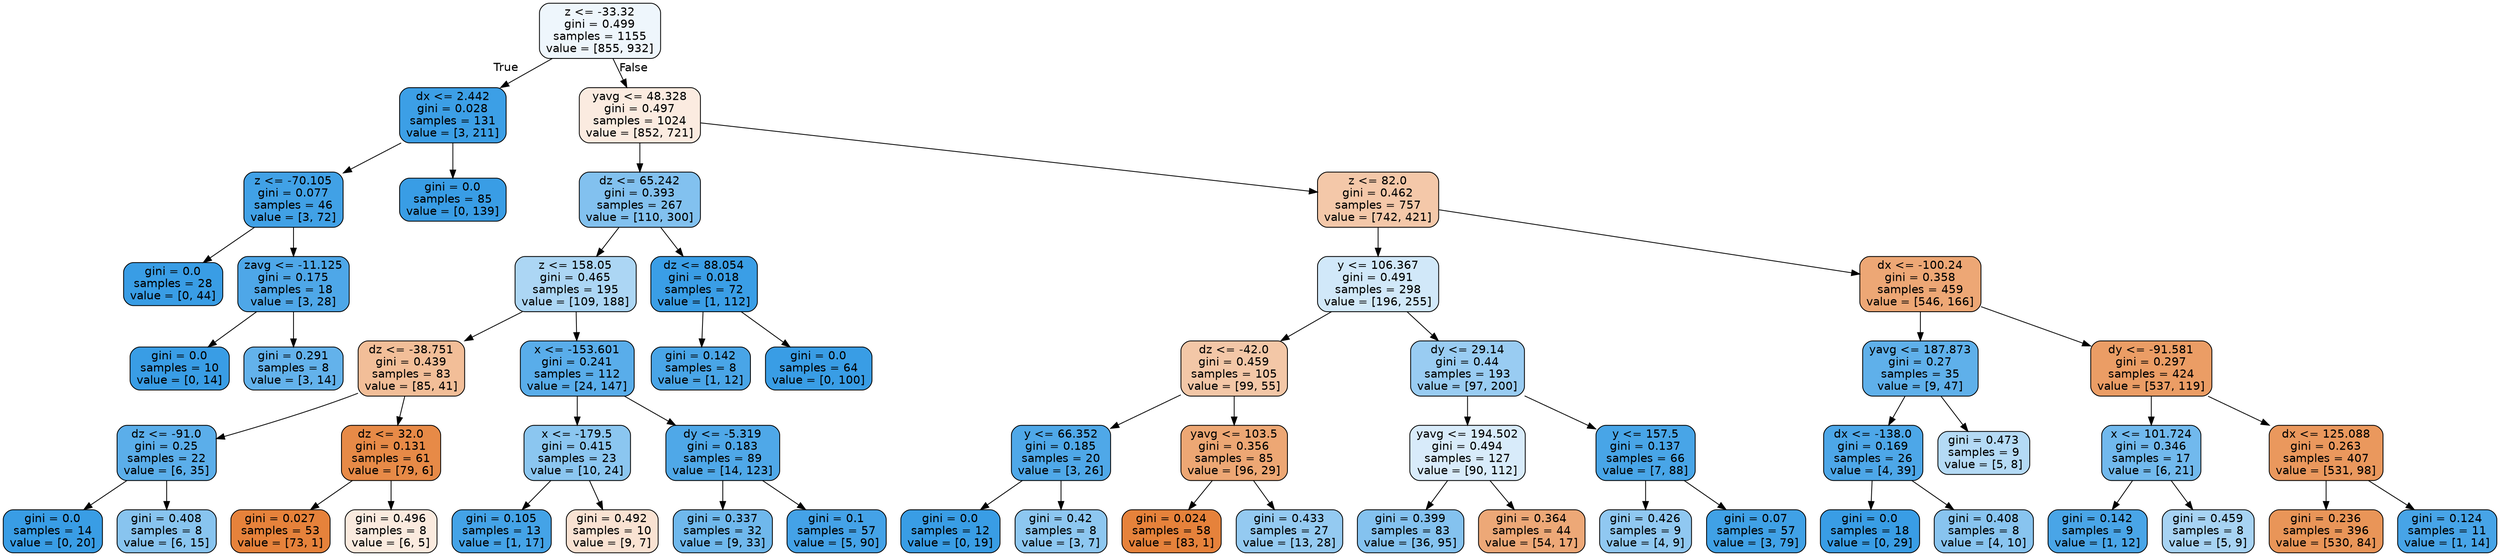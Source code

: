 digraph Tree {
node [shape=box, style="filled, rounded", color="black", fontname=helvetica] ;
edge [fontname=helvetica] ;
0 [label="z <= -33.32\ngini = 0.499\nsamples = 1155\nvalue = [855, 932]", fillcolor="#399de515"] ;
1 [label="dx <= 2.442\ngini = 0.028\nsamples = 131\nvalue = [3, 211]", fillcolor="#399de5fb"] ;
0 -> 1 [labeldistance=2.5, labelangle=45, headlabel="True"] ;
2 [label="z <= -70.105\ngini = 0.077\nsamples = 46\nvalue = [3, 72]", fillcolor="#399de5f4"] ;
1 -> 2 ;
3 [label="gini = 0.0\nsamples = 28\nvalue = [0, 44]", fillcolor="#399de5ff"] ;
2 -> 3 ;
4 [label="zavg <= -11.125\ngini = 0.175\nsamples = 18\nvalue = [3, 28]", fillcolor="#399de5e4"] ;
2 -> 4 ;
5 [label="gini = 0.0\nsamples = 10\nvalue = [0, 14]", fillcolor="#399de5ff"] ;
4 -> 5 ;
6 [label="gini = 0.291\nsamples = 8\nvalue = [3, 14]", fillcolor="#399de5c8"] ;
4 -> 6 ;
7 [label="gini = 0.0\nsamples = 85\nvalue = [0, 139]", fillcolor="#399de5ff"] ;
1 -> 7 ;
8 [label="yavg <= 48.328\ngini = 0.497\nsamples = 1024\nvalue = [852, 721]", fillcolor="#e5813927"] ;
0 -> 8 [labeldistance=2.5, labelangle=-45, headlabel="False"] ;
9 [label="dz <= 65.242\ngini = 0.393\nsamples = 267\nvalue = [110, 300]", fillcolor="#399de5a1"] ;
8 -> 9 ;
10 [label="z <= 158.05\ngini = 0.465\nsamples = 195\nvalue = [109, 188]", fillcolor="#399de56b"] ;
9 -> 10 ;
11 [label="dz <= -38.751\ngini = 0.439\nsamples = 83\nvalue = [85, 41]", fillcolor="#e5813984"] ;
10 -> 11 ;
12 [label="dz <= -91.0\ngini = 0.25\nsamples = 22\nvalue = [6, 35]", fillcolor="#399de5d3"] ;
11 -> 12 ;
13 [label="gini = 0.0\nsamples = 14\nvalue = [0, 20]", fillcolor="#399de5ff"] ;
12 -> 13 ;
14 [label="gini = 0.408\nsamples = 8\nvalue = [6, 15]", fillcolor="#399de599"] ;
12 -> 14 ;
15 [label="dz <= 32.0\ngini = 0.131\nsamples = 61\nvalue = [79, 6]", fillcolor="#e58139ec"] ;
11 -> 15 ;
16 [label="gini = 0.027\nsamples = 53\nvalue = [73, 1]", fillcolor="#e58139fc"] ;
15 -> 16 ;
17 [label="gini = 0.496\nsamples = 8\nvalue = [6, 5]", fillcolor="#e581392a"] ;
15 -> 17 ;
18 [label="x <= -153.601\ngini = 0.241\nsamples = 112\nvalue = [24, 147]", fillcolor="#399de5d5"] ;
10 -> 18 ;
19 [label="x <= -179.5\ngini = 0.415\nsamples = 23\nvalue = [10, 24]", fillcolor="#399de595"] ;
18 -> 19 ;
20 [label="gini = 0.105\nsamples = 13\nvalue = [1, 17]", fillcolor="#399de5f0"] ;
19 -> 20 ;
21 [label="gini = 0.492\nsamples = 10\nvalue = [9, 7]", fillcolor="#e5813939"] ;
19 -> 21 ;
22 [label="dy <= -5.319\ngini = 0.183\nsamples = 89\nvalue = [14, 123]", fillcolor="#399de5e2"] ;
18 -> 22 ;
23 [label="gini = 0.337\nsamples = 32\nvalue = [9, 33]", fillcolor="#399de5b9"] ;
22 -> 23 ;
24 [label="gini = 0.1\nsamples = 57\nvalue = [5, 90]", fillcolor="#399de5f1"] ;
22 -> 24 ;
25 [label="dz <= 88.054\ngini = 0.018\nsamples = 72\nvalue = [1, 112]", fillcolor="#399de5fd"] ;
9 -> 25 ;
26 [label="gini = 0.142\nsamples = 8\nvalue = [1, 12]", fillcolor="#399de5ea"] ;
25 -> 26 ;
27 [label="gini = 0.0\nsamples = 64\nvalue = [0, 100]", fillcolor="#399de5ff"] ;
25 -> 27 ;
28 [label="z <= 82.0\ngini = 0.462\nsamples = 757\nvalue = [742, 421]", fillcolor="#e581396e"] ;
8 -> 28 ;
29 [label="y <= 106.367\ngini = 0.491\nsamples = 298\nvalue = [196, 255]", fillcolor="#399de53b"] ;
28 -> 29 ;
30 [label="dz <= -42.0\ngini = 0.459\nsamples = 105\nvalue = [99, 55]", fillcolor="#e5813971"] ;
29 -> 30 ;
31 [label="y <= 66.352\ngini = 0.185\nsamples = 20\nvalue = [3, 26]", fillcolor="#399de5e2"] ;
30 -> 31 ;
32 [label="gini = 0.0\nsamples = 12\nvalue = [0, 19]", fillcolor="#399de5ff"] ;
31 -> 32 ;
33 [label="gini = 0.42\nsamples = 8\nvalue = [3, 7]", fillcolor="#399de592"] ;
31 -> 33 ;
34 [label="yavg <= 103.5\ngini = 0.356\nsamples = 85\nvalue = [96, 29]", fillcolor="#e58139b2"] ;
30 -> 34 ;
35 [label="gini = 0.024\nsamples = 58\nvalue = [83, 1]", fillcolor="#e58139fc"] ;
34 -> 35 ;
36 [label="gini = 0.433\nsamples = 27\nvalue = [13, 28]", fillcolor="#399de589"] ;
34 -> 36 ;
37 [label="dy <= 29.14\ngini = 0.44\nsamples = 193\nvalue = [97, 200]", fillcolor="#399de583"] ;
29 -> 37 ;
38 [label="yavg <= 194.502\ngini = 0.494\nsamples = 127\nvalue = [90, 112]", fillcolor="#399de532"] ;
37 -> 38 ;
39 [label="gini = 0.399\nsamples = 83\nvalue = [36, 95]", fillcolor="#399de59e"] ;
38 -> 39 ;
40 [label="gini = 0.364\nsamples = 44\nvalue = [54, 17]", fillcolor="#e58139af"] ;
38 -> 40 ;
41 [label="y <= 157.5\ngini = 0.137\nsamples = 66\nvalue = [7, 88]", fillcolor="#399de5eb"] ;
37 -> 41 ;
42 [label="gini = 0.426\nsamples = 9\nvalue = [4, 9]", fillcolor="#399de58e"] ;
41 -> 42 ;
43 [label="gini = 0.07\nsamples = 57\nvalue = [3, 79]", fillcolor="#399de5f5"] ;
41 -> 43 ;
44 [label="dx <= -100.24\ngini = 0.358\nsamples = 459\nvalue = [546, 166]", fillcolor="#e58139b1"] ;
28 -> 44 ;
45 [label="yavg <= 187.873\ngini = 0.27\nsamples = 35\nvalue = [9, 47]", fillcolor="#399de5ce"] ;
44 -> 45 ;
46 [label="dx <= -138.0\ngini = 0.169\nsamples = 26\nvalue = [4, 39]", fillcolor="#399de5e5"] ;
45 -> 46 ;
47 [label="gini = 0.0\nsamples = 18\nvalue = [0, 29]", fillcolor="#399de5ff"] ;
46 -> 47 ;
48 [label="gini = 0.408\nsamples = 8\nvalue = [4, 10]", fillcolor="#399de599"] ;
46 -> 48 ;
49 [label="gini = 0.473\nsamples = 9\nvalue = [5, 8]", fillcolor="#399de560"] ;
45 -> 49 ;
50 [label="dy <= -91.581\ngini = 0.297\nsamples = 424\nvalue = [537, 119]", fillcolor="#e58139c6"] ;
44 -> 50 ;
51 [label="x <= 101.724\ngini = 0.346\nsamples = 17\nvalue = [6, 21]", fillcolor="#399de5b6"] ;
50 -> 51 ;
52 [label="gini = 0.142\nsamples = 9\nvalue = [1, 12]", fillcolor="#399de5ea"] ;
51 -> 52 ;
53 [label="gini = 0.459\nsamples = 8\nvalue = [5, 9]", fillcolor="#399de571"] ;
51 -> 53 ;
54 [label="dx <= 125.088\ngini = 0.263\nsamples = 407\nvalue = [531, 98]", fillcolor="#e58139d0"] ;
50 -> 54 ;
55 [label="gini = 0.236\nsamples = 396\nvalue = [530, 84]", fillcolor="#e58139d7"] ;
54 -> 55 ;
56 [label="gini = 0.124\nsamples = 11\nvalue = [1, 14]", fillcolor="#399de5ed"] ;
54 -> 56 ;
}